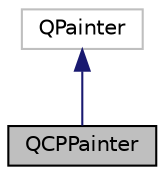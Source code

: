 digraph "QCPPainter"
{
 // LATEX_PDF_SIZE
  edge [fontname="Helvetica",fontsize="10",labelfontname="Helvetica",labelfontsize="10"];
  node [fontname="Helvetica",fontsize="10",shape=record];
  Node1 [label="QCPPainter",height=0.2,width=0.4,color="black", fillcolor="grey75", style="filled", fontcolor="black",tooltip="QPainter subclass used internally."];
  Node2 -> Node1 [dir="back",color="midnightblue",fontsize="10",style="solid"];
  Node2 [label="QPainter",height=0.2,width=0.4,color="grey75", fillcolor="white", style="filled",tooltip=" "];
}
